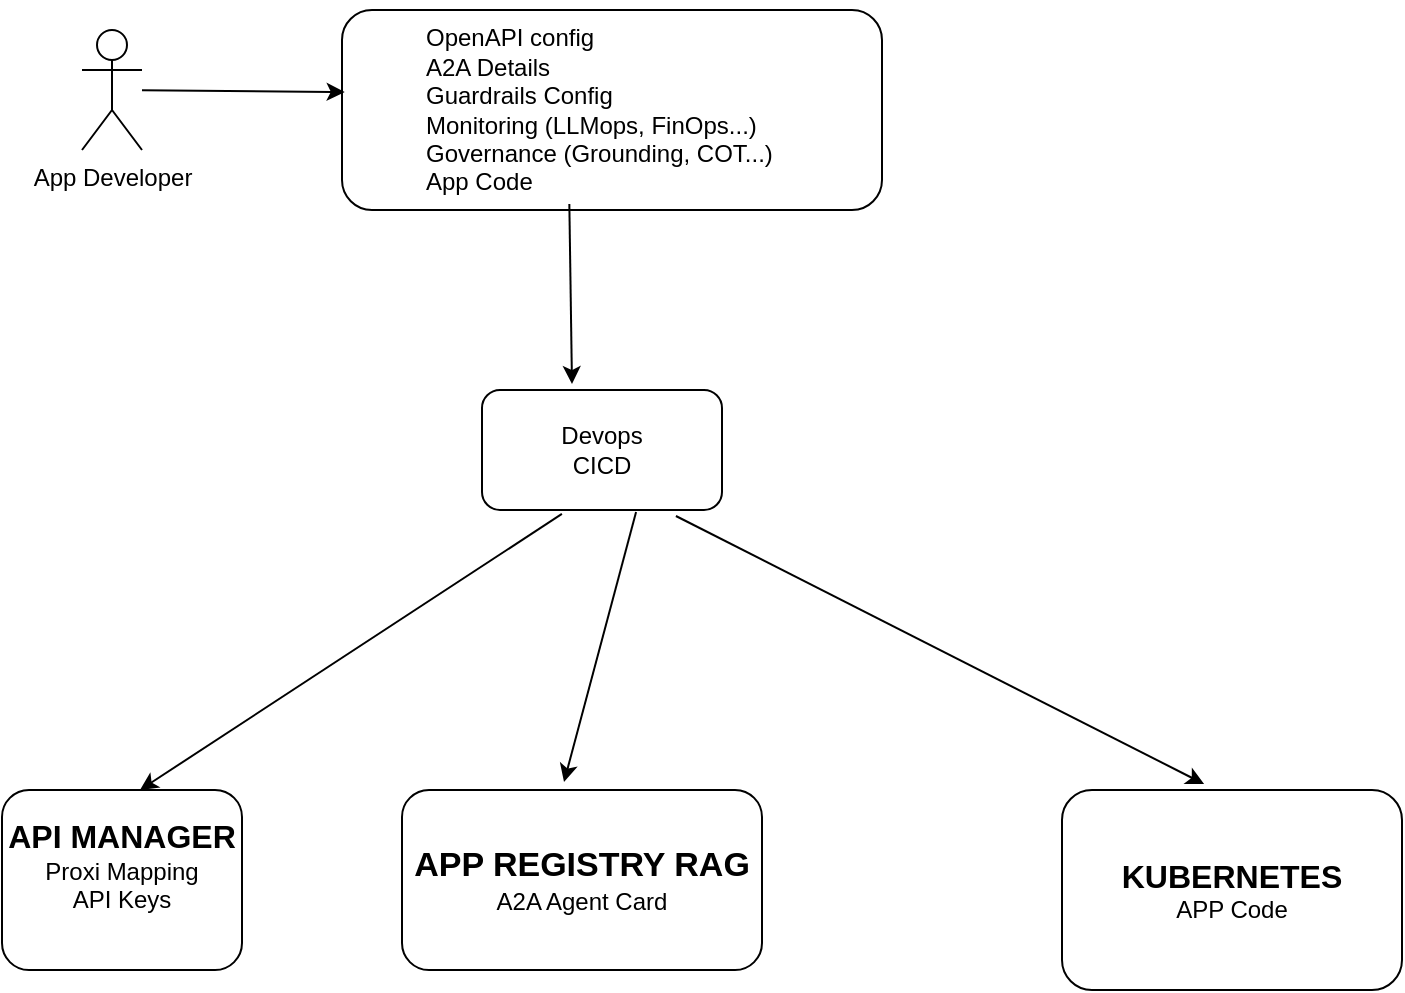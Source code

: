 <mxfile version="27.2.0">
  <diagram name="Page-1" id="E4t_aL6UhNQgS0r_0Jj9">
    <mxGraphModel dx="1301" dy="800" grid="1" gridSize="10" guides="1" tooltips="1" connect="1" arrows="1" fold="1" page="1" pageScale="1" pageWidth="850" pageHeight="1100" math="0" shadow="0">
      <root>
        <mxCell id="0" />
        <mxCell id="1" parent="0" />
        <mxCell id="VJVgO26HRUgx-7z0N9VW-1" value="App Developer" style="shape=umlActor;verticalLabelPosition=bottom;verticalAlign=top;html=1;outlineConnect=0;" vertex="1" parent="1">
          <mxGeometry x="80" y="70" width="30" height="60" as="geometry" />
        </mxCell>
        <mxCell id="VJVgO26HRUgx-7z0N9VW-4" value="&lt;blockquote&gt;&lt;div align=&quot;left&quot;&gt;OpenAPI config&lt;/div&gt;&lt;div align=&quot;left&quot;&gt;A2A Details&lt;/div&gt;&lt;div align=&quot;left&quot;&gt;Guardrails Config&lt;/div&gt;&lt;div align=&quot;left&quot;&gt;Monitoring (LLMops, FinOps...)&lt;/div&gt;&lt;div align=&quot;left&quot;&gt;Governance (Grounding, COT...)&lt;/div&gt;&lt;div align=&quot;left&quot;&gt;App Code&lt;/div&gt;&lt;/blockquote&gt;" style="rounded=1;whiteSpace=wrap;html=1;align=left;" vertex="1" parent="1">
          <mxGeometry x="210" y="60" width="270" height="100" as="geometry" />
        </mxCell>
        <mxCell id="VJVgO26HRUgx-7z0N9VW-5" value="&lt;div&gt;Devops&lt;/div&gt;&lt;div&gt;CICD&lt;/div&gt;" style="rounded=1;whiteSpace=wrap;html=1;" vertex="1" parent="1">
          <mxGeometry x="280" y="250" width="120" height="60" as="geometry" />
        </mxCell>
        <mxCell id="VJVgO26HRUgx-7z0N9VW-6" value="&lt;div&gt;&lt;b&gt;&lt;font style=&quot;font-size: 16px;&quot;&gt;API MANAGER&lt;/font&gt;&lt;/b&gt;&lt;/div&gt;&lt;div&gt;Proxi Mapping&lt;/div&gt;&lt;div&gt;API Keys&lt;/div&gt;&lt;div&gt;&lt;br&gt;&lt;/div&gt;" style="rounded=1;whiteSpace=wrap;html=1;" vertex="1" parent="1">
          <mxGeometry x="40" y="450" width="120" height="90" as="geometry" />
        </mxCell>
        <mxCell id="VJVgO26HRUgx-7z0N9VW-7" value="&lt;div&gt;&lt;b&gt;&lt;font style=&quot;font-size: 17px;&quot;&gt;APP REGISTRY RAG&lt;/font&gt;&lt;/b&gt;&lt;/div&gt;&lt;div&gt;A2A Agent Card&lt;/div&gt;" style="rounded=1;whiteSpace=wrap;html=1;" vertex="1" parent="1">
          <mxGeometry x="240" y="450" width="180" height="90" as="geometry" />
        </mxCell>
        <mxCell id="VJVgO26HRUgx-7z0N9VW-8" value="&lt;div&gt;&lt;b&gt;&lt;font style=&quot;font-size: 16px;&quot;&gt;KUBERNETES&lt;/font&gt;&lt;/b&gt;&lt;/div&gt;&lt;div&gt;APP Code&lt;/div&gt;" style="rounded=1;whiteSpace=wrap;html=1;" vertex="1" parent="1">
          <mxGeometry x="570" y="450" width="170" height="100" as="geometry" />
        </mxCell>
        <mxCell id="VJVgO26HRUgx-7z0N9VW-10" value="" style="endArrow=classic;html=1;rounded=0;entryX=0.005;entryY=0.41;entryDx=0;entryDy=0;entryPerimeter=0;" edge="1" parent="1" source="VJVgO26HRUgx-7z0N9VW-1" target="VJVgO26HRUgx-7z0N9VW-4">
          <mxGeometry width="50" height="50" relative="1" as="geometry">
            <mxPoint x="400" y="440" as="sourcePoint" />
            <mxPoint x="450" y="390" as="targetPoint" />
          </mxGeometry>
        </mxCell>
        <mxCell id="VJVgO26HRUgx-7z0N9VW-11" value="" style="endArrow=classic;html=1;rounded=0;exitX=0.421;exitY=0.97;exitDx=0;exitDy=0;exitPerimeter=0;entryX=0.375;entryY=-0.05;entryDx=0;entryDy=0;entryPerimeter=0;" edge="1" parent="1" source="VJVgO26HRUgx-7z0N9VW-4" target="VJVgO26HRUgx-7z0N9VW-5">
          <mxGeometry width="50" height="50" relative="1" as="geometry">
            <mxPoint x="400" y="440" as="sourcePoint" />
            <mxPoint x="450" y="390" as="targetPoint" />
          </mxGeometry>
        </mxCell>
        <mxCell id="VJVgO26HRUgx-7z0N9VW-13" value="" style="endArrow=classic;html=1;rounded=0;exitX=0.642;exitY=1.017;exitDx=0;exitDy=0;exitPerimeter=0;entryX=0.45;entryY=-0.044;entryDx=0;entryDy=0;entryPerimeter=0;" edge="1" parent="1" source="VJVgO26HRUgx-7z0N9VW-5" target="VJVgO26HRUgx-7z0N9VW-7">
          <mxGeometry width="50" height="50" relative="1" as="geometry">
            <mxPoint x="400" y="440" as="sourcePoint" />
            <mxPoint x="450" y="390" as="targetPoint" />
          </mxGeometry>
        </mxCell>
        <mxCell id="VJVgO26HRUgx-7z0N9VW-14" value="" style="endArrow=classic;html=1;rounded=0;exitX=0.808;exitY=1.05;exitDx=0;exitDy=0;exitPerimeter=0;entryX=0.418;entryY=-0.03;entryDx=0;entryDy=0;entryPerimeter=0;" edge="1" parent="1" source="VJVgO26HRUgx-7z0N9VW-5" target="VJVgO26HRUgx-7z0N9VW-8">
          <mxGeometry width="50" height="50" relative="1" as="geometry">
            <mxPoint x="400" y="440" as="sourcePoint" />
            <mxPoint x="450" y="390" as="targetPoint" />
          </mxGeometry>
        </mxCell>
        <mxCell id="VJVgO26HRUgx-7z0N9VW-15" value="" style="endArrow=classic;html=1;rounded=0;exitX=0.333;exitY=1.033;exitDx=0;exitDy=0;exitPerimeter=0;entryX=0.575;entryY=0;entryDx=0;entryDy=0;entryPerimeter=0;" edge="1" parent="1" source="VJVgO26HRUgx-7z0N9VW-5" target="VJVgO26HRUgx-7z0N9VW-6">
          <mxGeometry width="50" height="50" relative="1" as="geometry">
            <mxPoint x="400" y="440" as="sourcePoint" />
            <mxPoint x="450" y="390" as="targetPoint" />
          </mxGeometry>
        </mxCell>
      </root>
    </mxGraphModel>
  </diagram>
</mxfile>
